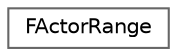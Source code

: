 digraph "Graphical Class Hierarchy"
{
 // INTERACTIVE_SVG=YES
 // LATEX_PDF_SIZE
  bgcolor="transparent";
  edge [fontname=Helvetica,fontsize=10,labelfontname=Helvetica,labelfontsize=10];
  node [fontname=Helvetica,fontsize=10,shape=box,height=0.2,width=0.4];
  rankdir="LR";
  Node0 [id="Node000000",label="FActorRange",height=0.2,width=0.4,color="grey40", fillcolor="white", style="filled",URL="$d0/d55/classFActorRange.html",tooltip="Actor range for ranged-for support."];
}
